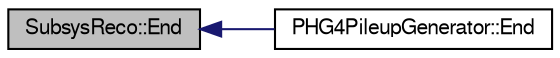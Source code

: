 digraph "SubsysReco::End"
{
  bgcolor="transparent";
  edge [fontname="FreeSans",fontsize="10",labelfontname="FreeSans",labelfontsize="10"];
  node [fontname="FreeSans",fontsize="10",shape=record];
  rankdir="LR";
  Node1 [label="SubsysReco::End",height=0.2,width=0.4,color="black", fillcolor="grey75", style="filled" fontcolor="black"];
  Node1 -> Node2 [dir="back",color="midnightblue",fontsize="10",style="solid",fontname="FreeSans"];
  Node2 [label="PHG4PileupGenerator::End",height=0.2,width=0.4,color="black",URL="$dc/dbf/classPHG4PileupGenerator.html#a64e6fa701b7ef5a766c16ee80f2fb36f",tooltip="Called at the end of all processing. "];
}
